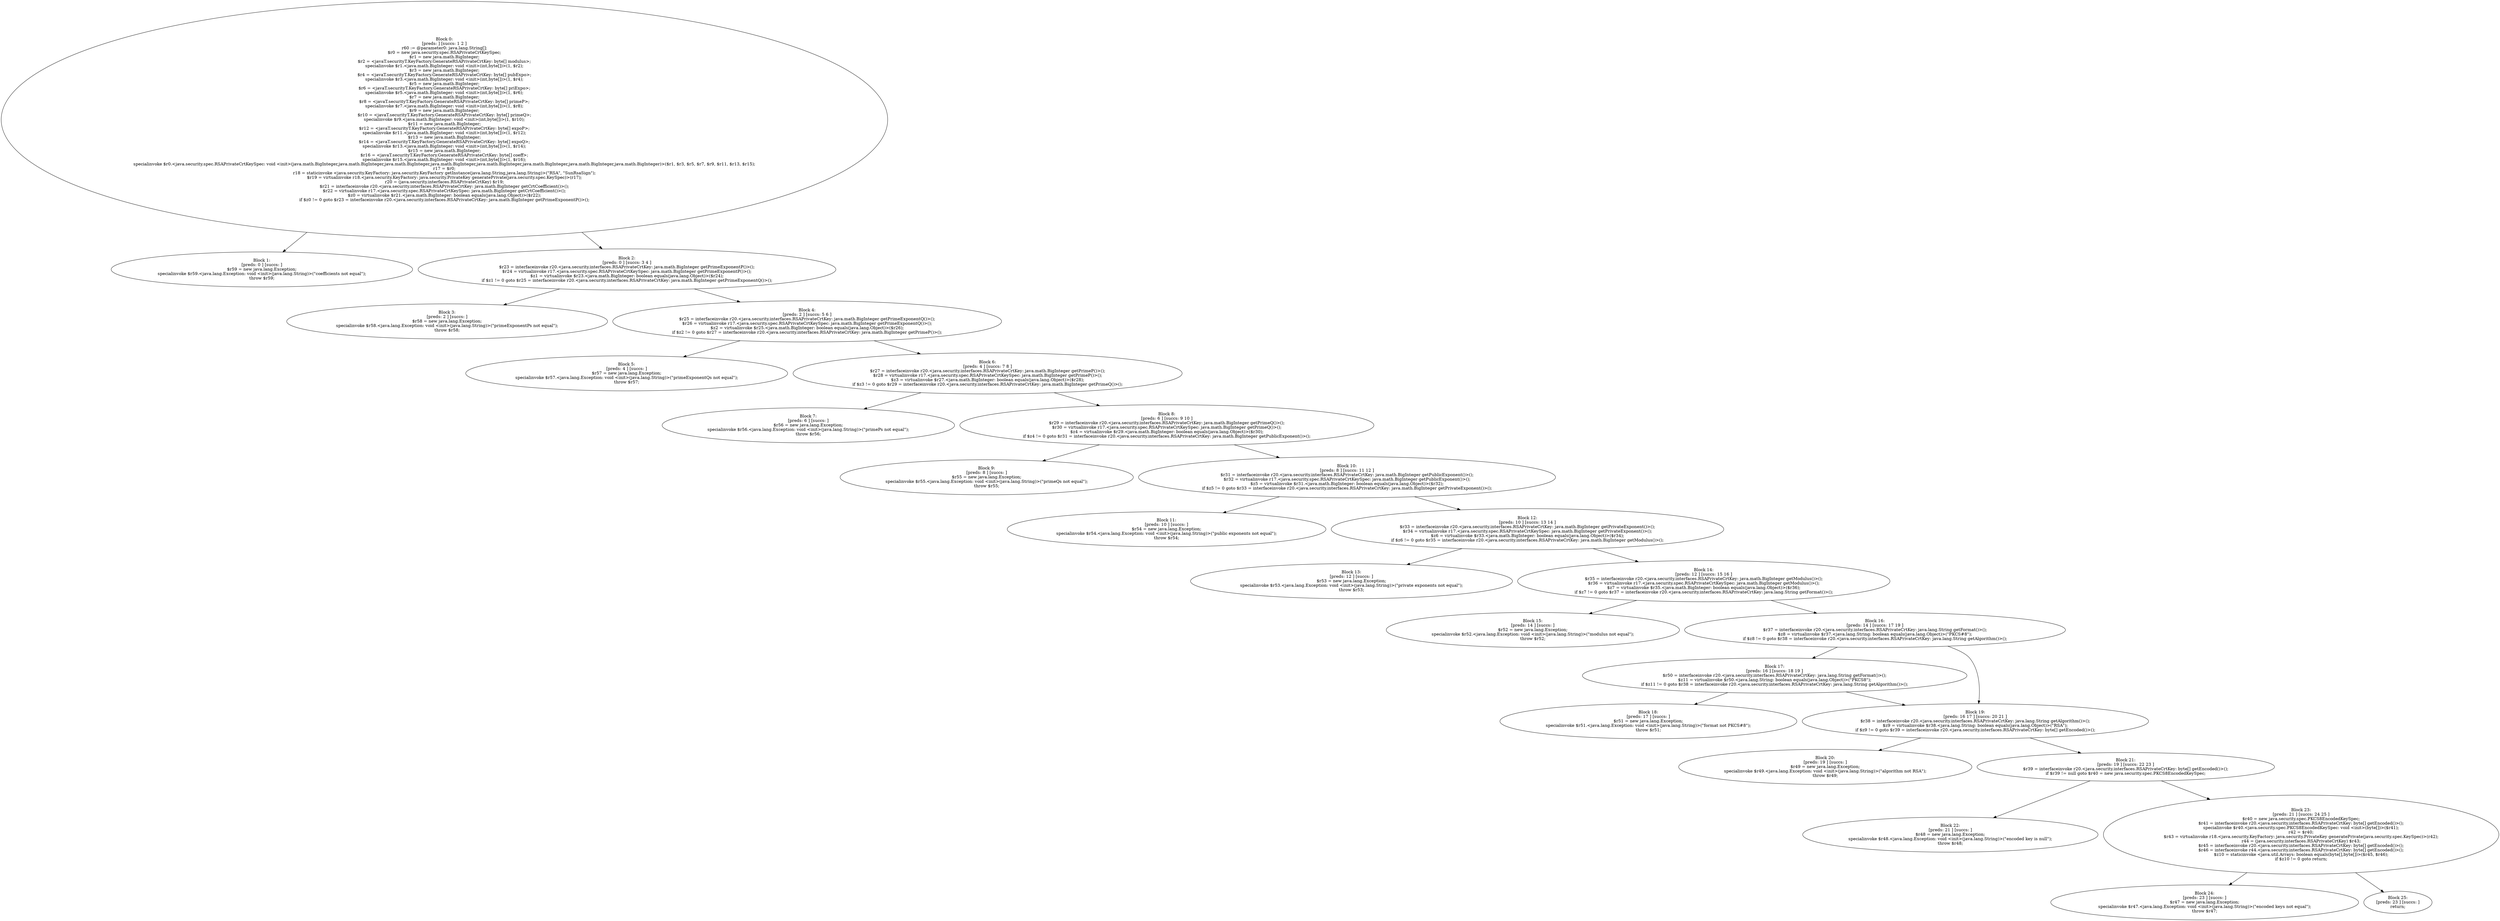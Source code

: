 digraph "unitGraph" {
    "Block 0:
[preds: ] [succs: 1 2 ]
r60 := @parameter0: java.lang.String[];
$r0 = new java.security.spec.RSAPrivateCrtKeySpec;
$r1 = new java.math.BigInteger;
$r2 = <javaT.securityT.KeyFactory.GenerateRSAPrivateCrtKey: byte[] modulus>;
specialinvoke $r1.<java.math.BigInteger: void <init>(int,byte[])>(1, $r2);
$r3 = new java.math.BigInteger;
$r4 = <javaT.securityT.KeyFactory.GenerateRSAPrivateCrtKey: byte[] pubExpo>;
specialinvoke $r3.<java.math.BigInteger: void <init>(int,byte[])>(1, $r4);
$r5 = new java.math.BigInteger;
$r6 = <javaT.securityT.KeyFactory.GenerateRSAPrivateCrtKey: byte[] priExpo>;
specialinvoke $r5.<java.math.BigInteger: void <init>(int,byte[])>(1, $r6);
$r7 = new java.math.BigInteger;
$r8 = <javaT.securityT.KeyFactory.GenerateRSAPrivateCrtKey: byte[] primeP>;
specialinvoke $r7.<java.math.BigInteger: void <init>(int,byte[])>(1, $r8);
$r9 = new java.math.BigInteger;
$r10 = <javaT.securityT.KeyFactory.GenerateRSAPrivateCrtKey: byte[] primeQ>;
specialinvoke $r9.<java.math.BigInteger: void <init>(int,byte[])>(1, $r10);
$r11 = new java.math.BigInteger;
$r12 = <javaT.securityT.KeyFactory.GenerateRSAPrivateCrtKey: byte[] expoP>;
specialinvoke $r11.<java.math.BigInteger: void <init>(int,byte[])>(1, $r12);
$r13 = new java.math.BigInteger;
$r14 = <javaT.securityT.KeyFactory.GenerateRSAPrivateCrtKey: byte[] expoQ>;
specialinvoke $r13.<java.math.BigInteger: void <init>(int,byte[])>(1, $r14);
$r15 = new java.math.BigInteger;
$r16 = <javaT.securityT.KeyFactory.GenerateRSAPrivateCrtKey: byte[] coeff>;
specialinvoke $r15.<java.math.BigInteger: void <init>(int,byte[])>(1, $r16);
specialinvoke $r0.<java.security.spec.RSAPrivateCrtKeySpec: void <init>(java.math.BigInteger,java.math.BigInteger,java.math.BigInteger,java.math.BigInteger,java.math.BigInteger,java.math.BigInteger,java.math.BigInteger,java.math.BigInteger)>($r1, $r3, $r5, $r7, $r9, $r11, $r13, $r15);
r17 = $r0;
r18 = staticinvoke <java.security.KeyFactory: java.security.KeyFactory getInstance(java.lang.String,java.lang.String)>(\"RSA\", \"SunRsaSign\");
$r19 = virtualinvoke r18.<java.security.KeyFactory: java.security.PrivateKey generatePrivate(java.security.spec.KeySpec)>(r17);
r20 = (java.security.interfaces.RSAPrivateCrtKey) $r19;
$r21 = interfaceinvoke r20.<java.security.interfaces.RSAPrivateCrtKey: java.math.BigInteger getCrtCoefficient()>();
$r22 = virtualinvoke r17.<java.security.spec.RSAPrivateCrtKeySpec: java.math.BigInteger getCrtCoefficient()>();
$z0 = virtualinvoke $r21.<java.math.BigInteger: boolean equals(java.lang.Object)>($r22);
if $z0 != 0 goto $r23 = interfaceinvoke r20.<java.security.interfaces.RSAPrivateCrtKey: java.math.BigInteger getPrimeExponentP()>();
"
    "Block 1:
[preds: 0 ] [succs: ]
$r59 = new java.lang.Exception;
specialinvoke $r59.<java.lang.Exception: void <init>(java.lang.String)>(\"coefficients not equal\");
throw $r59;
"
    "Block 2:
[preds: 0 ] [succs: 3 4 ]
$r23 = interfaceinvoke r20.<java.security.interfaces.RSAPrivateCrtKey: java.math.BigInteger getPrimeExponentP()>();
$r24 = virtualinvoke r17.<java.security.spec.RSAPrivateCrtKeySpec: java.math.BigInteger getPrimeExponentP()>();
$z1 = virtualinvoke $r23.<java.math.BigInteger: boolean equals(java.lang.Object)>($r24);
if $z1 != 0 goto $r25 = interfaceinvoke r20.<java.security.interfaces.RSAPrivateCrtKey: java.math.BigInteger getPrimeExponentQ()>();
"
    "Block 3:
[preds: 2 ] [succs: ]
$r58 = new java.lang.Exception;
specialinvoke $r58.<java.lang.Exception: void <init>(java.lang.String)>(\"primeExponentPs not equal\");
throw $r58;
"
    "Block 4:
[preds: 2 ] [succs: 5 6 ]
$r25 = interfaceinvoke r20.<java.security.interfaces.RSAPrivateCrtKey: java.math.BigInteger getPrimeExponentQ()>();
$r26 = virtualinvoke r17.<java.security.spec.RSAPrivateCrtKeySpec: java.math.BigInteger getPrimeExponentQ()>();
$z2 = virtualinvoke $r25.<java.math.BigInteger: boolean equals(java.lang.Object)>($r26);
if $z2 != 0 goto $r27 = interfaceinvoke r20.<java.security.interfaces.RSAPrivateCrtKey: java.math.BigInteger getPrimeP()>();
"
    "Block 5:
[preds: 4 ] [succs: ]
$r57 = new java.lang.Exception;
specialinvoke $r57.<java.lang.Exception: void <init>(java.lang.String)>(\"primeExponentQs not equal\");
throw $r57;
"
    "Block 6:
[preds: 4 ] [succs: 7 8 ]
$r27 = interfaceinvoke r20.<java.security.interfaces.RSAPrivateCrtKey: java.math.BigInteger getPrimeP()>();
$r28 = virtualinvoke r17.<java.security.spec.RSAPrivateCrtKeySpec: java.math.BigInteger getPrimeP()>();
$z3 = virtualinvoke $r27.<java.math.BigInteger: boolean equals(java.lang.Object)>($r28);
if $z3 != 0 goto $r29 = interfaceinvoke r20.<java.security.interfaces.RSAPrivateCrtKey: java.math.BigInteger getPrimeQ()>();
"
    "Block 7:
[preds: 6 ] [succs: ]
$r56 = new java.lang.Exception;
specialinvoke $r56.<java.lang.Exception: void <init>(java.lang.String)>(\"primePs not equal\");
throw $r56;
"
    "Block 8:
[preds: 6 ] [succs: 9 10 ]
$r29 = interfaceinvoke r20.<java.security.interfaces.RSAPrivateCrtKey: java.math.BigInteger getPrimeQ()>();
$r30 = virtualinvoke r17.<java.security.spec.RSAPrivateCrtKeySpec: java.math.BigInteger getPrimeQ()>();
$z4 = virtualinvoke $r29.<java.math.BigInteger: boolean equals(java.lang.Object)>($r30);
if $z4 != 0 goto $r31 = interfaceinvoke r20.<java.security.interfaces.RSAPrivateCrtKey: java.math.BigInteger getPublicExponent()>();
"
    "Block 9:
[preds: 8 ] [succs: ]
$r55 = new java.lang.Exception;
specialinvoke $r55.<java.lang.Exception: void <init>(java.lang.String)>(\"primeQs not equal\");
throw $r55;
"
    "Block 10:
[preds: 8 ] [succs: 11 12 ]
$r31 = interfaceinvoke r20.<java.security.interfaces.RSAPrivateCrtKey: java.math.BigInteger getPublicExponent()>();
$r32 = virtualinvoke r17.<java.security.spec.RSAPrivateCrtKeySpec: java.math.BigInteger getPublicExponent()>();
$z5 = virtualinvoke $r31.<java.math.BigInteger: boolean equals(java.lang.Object)>($r32);
if $z5 != 0 goto $r33 = interfaceinvoke r20.<java.security.interfaces.RSAPrivateCrtKey: java.math.BigInteger getPrivateExponent()>();
"
    "Block 11:
[preds: 10 ] [succs: ]
$r54 = new java.lang.Exception;
specialinvoke $r54.<java.lang.Exception: void <init>(java.lang.String)>(\"public exponents not equal\");
throw $r54;
"
    "Block 12:
[preds: 10 ] [succs: 13 14 ]
$r33 = interfaceinvoke r20.<java.security.interfaces.RSAPrivateCrtKey: java.math.BigInteger getPrivateExponent()>();
$r34 = virtualinvoke r17.<java.security.spec.RSAPrivateCrtKeySpec: java.math.BigInteger getPrivateExponent()>();
$z6 = virtualinvoke $r33.<java.math.BigInteger: boolean equals(java.lang.Object)>($r34);
if $z6 != 0 goto $r35 = interfaceinvoke r20.<java.security.interfaces.RSAPrivateCrtKey: java.math.BigInteger getModulus()>();
"
    "Block 13:
[preds: 12 ] [succs: ]
$r53 = new java.lang.Exception;
specialinvoke $r53.<java.lang.Exception: void <init>(java.lang.String)>(\"private exponents not equal\");
throw $r53;
"
    "Block 14:
[preds: 12 ] [succs: 15 16 ]
$r35 = interfaceinvoke r20.<java.security.interfaces.RSAPrivateCrtKey: java.math.BigInteger getModulus()>();
$r36 = virtualinvoke r17.<java.security.spec.RSAPrivateCrtKeySpec: java.math.BigInteger getModulus()>();
$z7 = virtualinvoke $r35.<java.math.BigInteger: boolean equals(java.lang.Object)>($r36);
if $z7 != 0 goto $r37 = interfaceinvoke r20.<java.security.interfaces.RSAPrivateCrtKey: java.lang.String getFormat()>();
"
    "Block 15:
[preds: 14 ] [succs: ]
$r52 = new java.lang.Exception;
specialinvoke $r52.<java.lang.Exception: void <init>(java.lang.String)>(\"modulus not equal\");
throw $r52;
"
    "Block 16:
[preds: 14 ] [succs: 17 19 ]
$r37 = interfaceinvoke r20.<java.security.interfaces.RSAPrivateCrtKey: java.lang.String getFormat()>();
$z8 = virtualinvoke $r37.<java.lang.String: boolean equals(java.lang.Object)>(\"PKCS#8\");
if $z8 != 0 goto $r38 = interfaceinvoke r20.<java.security.interfaces.RSAPrivateCrtKey: java.lang.String getAlgorithm()>();
"
    "Block 17:
[preds: 16 ] [succs: 18 19 ]
$r50 = interfaceinvoke r20.<java.security.interfaces.RSAPrivateCrtKey: java.lang.String getFormat()>();
$z11 = virtualinvoke $r50.<java.lang.String: boolean equals(java.lang.Object)>(\"PKCS8\");
if $z11 != 0 goto $r38 = interfaceinvoke r20.<java.security.interfaces.RSAPrivateCrtKey: java.lang.String getAlgorithm()>();
"
    "Block 18:
[preds: 17 ] [succs: ]
$r51 = new java.lang.Exception;
specialinvoke $r51.<java.lang.Exception: void <init>(java.lang.String)>(\"format not PKCS#8\");
throw $r51;
"
    "Block 19:
[preds: 16 17 ] [succs: 20 21 ]
$r38 = interfaceinvoke r20.<java.security.interfaces.RSAPrivateCrtKey: java.lang.String getAlgorithm()>();
$z9 = virtualinvoke $r38.<java.lang.String: boolean equals(java.lang.Object)>(\"RSA\");
if $z9 != 0 goto $r39 = interfaceinvoke r20.<java.security.interfaces.RSAPrivateCrtKey: byte[] getEncoded()>();
"
    "Block 20:
[preds: 19 ] [succs: ]
$r49 = new java.lang.Exception;
specialinvoke $r49.<java.lang.Exception: void <init>(java.lang.String)>(\"algorithm not RSA\");
throw $r49;
"
    "Block 21:
[preds: 19 ] [succs: 22 23 ]
$r39 = interfaceinvoke r20.<java.security.interfaces.RSAPrivateCrtKey: byte[] getEncoded()>();
if $r39 != null goto $r40 = new java.security.spec.PKCS8EncodedKeySpec;
"
    "Block 22:
[preds: 21 ] [succs: ]
$r48 = new java.lang.Exception;
specialinvoke $r48.<java.lang.Exception: void <init>(java.lang.String)>(\"encoded key is null\");
throw $r48;
"
    "Block 23:
[preds: 21 ] [succs: 24 25 ]
$r40 = new java.security.spec.PKCS8EncodedKeySpec;
$r41 = interfaceinvoke r20.<java.security.interfaces.RSAPrivateCrtKey: byte[] getEncoded()>();
specialinvoke $r40.<java.security.spec.PKCS8EncodedKeySpec: void <init>(byte[])>($r41);
r42 = $r40;
$r43 = virtualinvoke r18.<java.security.KeyFactory: java.security.PrivateKey generatePrivate(java.security.spec.KeySpec)>(r42);
r44 = (java.security.interfaces.RSAPrivateCrtKey) $r43;
$r45 = interfaceinvoke r20.<java.security.interfaces.RSAPrivateCrtKey: byte[] getEncoded()>();
$r46 = interfaceinvoke r44.<java.security.interfaces.RSAPrivateCrtKey: byte[] getEncoded()>();
$z10 = staticinvoke <java.util.Arrays: boolean equals(byte[],byte[])>($r45, $r46);
if $z10 != 0 goto return;
"
    "Block 24:
[preds: 23 ] [succs: ]
$r47 = new java.lang.Exception;
specialinvoke $r47.<java.lang.Exception: void <init>(java.lang.String)>(\"encoded keys not equal\");
throw $r47;
"
    "Block 25:
[preds: 23 ] [succs: ]
return;
"
    "Block 0:
[preds: ] [succs: 1 2 ]
r60 := @parameter0: java.lang.String[];
$r0 = new java.security.spec.RSAPrivateCrtKeySpec;
$r1 = new java.math.BigInteger;
$r2 = <javaT.securityT.KeyFactory.GenerateRSAPrivateCrtKey: byte[] modulus>;
specialinvoke $r1.<java.math.BigInteger: void <init>(int,byte[])>(1, $r2);
$r3 = new java.math.BigInteger;
$r4 = <javaT.securityT.KeyFactory.GenerateRSAPrivateCrtKey: byte[] pubExpo>;
specialinvoke $r3.<java.math.BigInteger: void <init>(int,byte[])>(1, $r4);
$r5 = new java.math.BigInteger;
$r6 = <javaT.securityT.KeyFactory.GenerateRSAPrivateCrtKey: byte[] priExpo>;
specialinvoke $r5.<java.math.BigInteger: void <init>(int,byte[])>(1, $r6);
$r7 = new java.math.BigInteger;
$r8 = <javaT.securityT.KeyFactory.GenerateRSAPrivateCrtKey: byte[] primeP>;
specialinvoke $r7.<java.math.BigInteger: void <init>(int,byte[])>(1, $r8);
$r9 = new java.math.BigInteger;
$r10 = <javaT.securityT.KeyFactory.GenerateRSAPrivateCrtKey: byte[] primeQ>;
specialinvoke $r9.<java.math.BigInteger: void <init>(int,byte[])>(1, $r10);
$r11 = new java.math.BigInteger;
$r12 = <javaT.securityT.KeyFactory.GenerateRSAPrivateCrtKey: byte[] expoP>;
specialinvoke $r11.<java.math.BigInteger: void <init>(int,byte[])>(1, $r12);
$r13 = new java.math.BigInteger;
$r14 = <javaT.securityT.KeyFactory.GenerateRSAPrivateCrtKey: byte[] expoQ>;
specialinvoke $r13.<java.math.BigInteger: void <init>(int,byte[])>(1, $r14);
$r15 = new java.math.BigInteger;
$r16 = <javaT.securityT.KeyFactory.GenerateRSAPrivateCrtKey: byte[] coeff>;
specialinvoke $r15.<java.math.BigInteger: void <init>(int,byte[])>(1, $r16);
specialinvoke $r0.<java.security.spec.RSAPrivateCrtKeySpec: void <init>(java.math.BigInteger,java.math.BigInteger,java.math.BigInteger,java.math.BigInteger,java.math.BigInteger,java.math.BigInteger,java.math.BigInteger,java.math.BigInteger)>($r1, $r3, $r5, $r7, $r9, $r11, $r13, $r15);
r17 = $r0;
r18 = staticinvoke <java.security.KeyFactory: java.security.KeyFactory getInstance(java.lang.String,java.lang.String)>(\"RSA\", \"SunRsaSign\");
$r19 = virtualinvoke r18.<java.security.KeyFactory: java.security.PrivateKey generatePrivate(java.security.spec.KeySpec)>(r17);
r20 = (java.security.interfaces.RSAPrivateCrtKey) $r19;
$r21 = interfaceinvoke r20.<java.security.interfaces.RSAPrivateCrtKey: java.math.BigInteger getCrtCoefficient()>();
$r22 = virtualinvoke r17.<java.security.spec.RSAPrivateCrtKeySpec: java.math.BigInteger getCrtCoefficient()>();
$z0 = virtualinvoke $r21.<java.math.BigInteger: boolean equals(java.lang.Object)>($r22);
if $z0 != 0 goto $r23 = interfaceinvoke r20.<java.security.interfaces.RSAPrivateCrtKey: java.math.BigInteger getPrimeExponentP()>();
"->"Block 1:
[preds: 0 ] [succs: ]
$r59 = new java.lang.Exception;
specialinvoke $r59.<java.lang.Exception: void <init>(java.lang.String)>(\"coefficients not equal\");
throw $r59;
";
    "Block 0:
[preds: ] [succs: 1 2 ]
r60 := @parameter0: java.lang.String[];
$r0 = new java.security.spec.RSAPrivateCrtKeySpec;
$r1 = new java.math.BigInteger;
$r2 = <javaT.securityT.KeyFactory.GenerateRSAPrivateCrtKey: byte[] modulus>;
specialinvoke $r1.<java.math.BigInteger: void <init>(int,byte[])>(1, $r2);
$r3 = new java.math.BigInteger;
$r4 = <javaT.securityT.KeyFactory.GenerateRSAPrivateCrtKey: byte[] pubExpo>;
specialinvoke $r3.<java.math.BigInteger: void <init>(int,byte[])>(1, $r4);
$r5 = new java.math.BigInteger;
$r6 = <javaT.securityT.KeyFactory.GenerateRSAPrivateCrtKey: byte[] priExpo>;
specialinvoke $r5.<java.math.BigInteger: void <init>(int,byte[])>(1, $r6);
$r7 = new java.math.BigInteger;
$r8 = <javaT.securityT.KeyFactory.GenerateRSAPrivateCrtKey: byte[] primeP>;
specialinvoke $r7.<java.math.BigInteger: void <init>(int,byte[])>(1, $r8);
$r9 = new java.math.BigInteger;
$r10 = <javaT.securityT.KeyFactory.GenerateRSAPrivateCrtKey: byte[] primeQ>;
specialinvoke $r9.<java.math.BigInteger: void <init>(int,byte[])>(1, $r10);
$r11 = new java.math.BigInteger;
$r12 = <javaT.securityT.KeyFactory.GenerateRSAPrivateCrtKey: byte[] expoP>;
specialinvoke $r11.<java.math.BigInteger: void <init>(int,byte[])>(1, $r12);
$r13 = new java.math.BigInteger;
$r14 = <javaT.securityT.KeyFactory.GenerateRSAPrivateCrtKey: byte[] expoQ>;
specialinvoke $r13.<java.math.BigInteger: void <init>(int,byte[])>(1, $r14);
$r15 = new java.math.BigInteger;
$r16 = <javaT.securityT.KeyFactory.GenerateRSAPrivateCrtKey: byte[] coeff>;
specialinvoke $r15.<java.math.BigInteger: void <init>(int,byte[])>(1, $r16);
specialinvoke $r0.<java.security.spec.RSAPrivateCrtKeySpec: void <init>(java.math.BigInteger,java.math.BigInteger,java.math.BigInteger,java.math.BigInteger,java.math.BigInteger,java.math.BigInteger,java.math.BigInteger,java.math.BigInteger)>($r1, $r3, $r5, $r7, $r9, $r11, $r13, $r15);
r17 = $r0;
r18 = staticinvoke <java.security.KeyFactory: java.security.KeyFactory getInstance(java.lang.String,java.lang.String)>(\"RSA\", \"SunRsaSign\");
$r19 = virtualinvoke r18.<java.security.KeyFactory: java.security.PrivateKey generatePrivate(java.security.spec.KeySpec)>(r17);
r20 = (java.security.interfaces.RSAPrivateCrtKey) $r19;
$r21 = interfaceinvoke r20.<java.security.interfaces.RSAPrivateCrtKey: java.math.BigInteger getCrtCoefficient()>();
$r22 = virtualinvoke r17.<java.security.spec.RSAPrivateCrtKeySpec: java.math.BigInteger getCrtCoefficient()>();
$z0 = virtualinvoke $r21.<java.math.BigInteger: boolean equals(java.lang.Object)>($r22);
if $z0 != 0 goto $r23 = interfaceinvoke r20.<java.security.interfaces.RSAPrivateCrtKey: java.math.BigInteger getPrimeExponentP()>();
"->"Block 2:
[preds: 0 ] [succs: 3 4 ]
$r23 = interfaceinvoke r20.<java.security.interfaces.RSAPrivateCrtKey: java.math.BigInteger getPrimeExponentP()>();
$r24 = virtualinvoke r17.<java.security.spec.RSAPrivateCrtKeySpec: java.math.BigInteger getPrimeExponentP()>();
$z1 = virtualinvoke $r23.<java.math.BigInteger: boolean equals(java.lang.Object)>($r24);
if $z1 != 0 goto $r25 = interfaceinvoke r20.<java.security.interfaces.RSAPrivateCrtKey: java.math.BigInteger getPrimeExponentQ()>();
";
    "Block 2:
[preds: 0 ] [succs: 3 4 ]
$r23 = interfaceinvoke r20.<java.security.interfaces.RSAPrivateCrtKey: java.math.BigInteger getPrimeExponentP()>();
$r24 = virtualinvoke r17.<java.security.spec.RSAPrivateCrtKeySpec: java.math.BigInteger getPrimeExponentP()>();
$z1 = virtualinvoke $r23.<java.math.BigInteger: boolean equals(java.lang.Object)>($r24);
if $z1 != 0 goto $r25 = interfaceinvoke r20.<java.security.interfaces.RSAPrivateCrtKey: java.math.BigInteger getPrimeExponentQ()>();
"->"Block 3:
[preds: 2 ] [succs: ]
$r58 = new java.lang.Exception;
specialinvoke $r58.<java.lang.Exception: void <init>(java.lang.String)>(\"primeExponentPs not equal\");
throw $r58;
";
    "Block 2:
[preds: 0 ] [succs: 3 4 ]
$r23 = interfaceinvoke r20.<java.security.interfaces.RSAPrivateCrtKey: java.math.BigInteger getPrimeExponentP()>();
$r24 = virtualinvoke r17.<java.security.spec.RSAPrivateCrtKeySpec: java.math.BigInteger getPrimeExponentP()>();
$z1 = virtualinvoke $r23.<java.math.BigInteger: boolean equals(java.lang.Object)>($r24);
if $z1 != 0 goto $r25 = interfaceinvoke r20.<java.security.interfaces.RSAPrivateCrtKey: java.math.BigInteger getPrimeExponentQ()>();
"->"Block 4:
[preds: 2 ] [succs: 5 6 ]
$r25 = interfaceinvoke r20.<java.security.interfaces.RSAPrivateCrtKey: java.math.BigInteger getPrimeExponentQ()>();
$r26 = virtualinvoke r17.<java.security.spec.RSAPrivateCrtKeySpec: java.math.BigInteger getPrimeExponentQ()>();
$z2 = virtualinvoke $r25.<java.math.BigInteger: boolean equals(java.lang.Object)>($r26);
if $z2 != 0 goto $r27 = interfaceinvoke r20.<java.security.interfaces.RSAPrivateCrtKey: java.math.BigInteger getPrimeP()>();
";
    "Block 4:
[preds: 2 ] [succs: 5 6 ]
$r25 = interfaceinvoke r20.<java.security.interfaces.RSAPrivateCrtKey: java.math.BigInteger getPrimeExponentQ()>();
$r26 = virtualinvoke r17.<java.security.spec.RSAPrivateCrtKeySpec: java.math.BigInteger getPrimeExponentQ()>();
$z2 = virtualinvoke $r25.<java.math.BigInteger: boolean equals(java.lang.Object)>($r26);
if $z2 != 0 goto $r27 = interfaceinvoke r20.<java.security.interfaces.RSAPrivateCrtKey: java.math.BigInteger getPrimeP()>();
"->"Block 5:
[preds: 4 ] [succs: ]
$r57 = new java.lang.Exception;
specialinvoke $r57.<java.lang.Exception: void <init>(java.lang.String)>(\"primeExponentQs not equal\");
throw $r57;
";
    "Block 4:
[preds: 2 ] [succs: 5 6 ]
$r25 = interfaceinvoke r20.<java.security.interfaces.RSAPrivateCrtKey: java.math.BigInteger getPrimeExponentQ()>();
$r26 = virtualinvoke r17.<java.security.spec.RSAPrivateCrtKeySpec: java.math.BigInteger getPrimeExponentQ()>();
$z2 = virtualinvoke $r25.<java.math.BigInteger: boolean equals(java.lang.Object)>($r26);
if $z2 != 0 goto $r27 = interfaceinvoke r20.<java.security.interfaces.RSAPrivateCrtKey: java.math.BigInteger getPrimeP()>();
"->"Block 6:
[preds: 4 ] [succs: 7 8 ]
$r27 = interfaceinvoke r20.<java.security.interfaces.RSAPrivateCrtKey: java.math.BigInteger getPrimeP()>();
$r28 = virtualinvoke r17.<java.security.spec.RSAPrivateCrtKeySpec: java.math.BigInteger getPrimeP()>();
$z3 = virtualinvoke $r27.<java.math.BigInteger: boolean equals(java.lang.Object)>($r28);
if $z3 != 0 goto $r29 = interfaceinvoke r20.<java.security.interfaces.RSAPrivateCrtKey: java.math.BigInteger getPrimeQ()>();
";
    "Block 6:
[preds: 4 ] [succs: 7 8 ]
$r27 = interfaceinvoke r20.<java.security.interfaces.RSAPrivateCrtKey: java.math.BigInteger getPrimeP()>();
$r28 = virtualinvoke r17.<java.security.spec.RSAPrivateCrtKeySpec: java.math.BigInteger getPrimeP()>();
$z3 = virtualinvoke $r27.<java.math.BigInteger: boolean equals(java.lang.Object)>($r28);
if $z3 != 0 goto $r29 = interfaceinvoke r20.<java.security.interfaces.RSAPrivateCrtKey: java.math.BigInteger getPrimeQ()>();
"->"Block 7:
[preds: 6 ] [succs: ]
$r56 = new java.lang.Exception;
specialinvoke $r56.<java.lang.Exception: void <init>(java.lang.String)>(\"primePs not equal\");
throw $r56;
";
    "Block 6:
[preds: 4 ] [succs: 7 8 ]
$r27 = interfaceinvoke r20.<java.security.interfaces.RSAPrivateCrtKey: java.math.BigInteger getPrimeP()>();
$r28 = virtualinvoke r17.<java.security.spec.RSAPrivateCrtKeySpec: java.math.BigInteger getPrimeP()>();
$z3 = virtualinvoke $r27.<java.math.BigInteger: boolean equals(java.lang.Object)>($r28);
if $z3 != 0 goto $r29 = interfaceinvoke r20.<java.security.interfaces.RSAPrivateCrtKey: java.math.BigInteger getPrimeQ()>();
"->"Block 8:
[preds: 6 ] [succs: 9 10 ]
$r29 = interfaceinvoke r20.<java.security.interfaces.RSAPrivateCrtKey: java.math.BigInteger getPrimeQ()>();
$r30 = virtualinvoke r17.<java.security.spec.RSAPrivateCrtKeySpec: java.math.BigInteger getPrimeQ()>();
$z4 = virtualinvoke $r29.<java.math.BigInteger: boolean equals(java.lang.Object)>($r30);
if $z4 != 0 goto $r31 = interfaceinvoke r20.<java.security.interfaces.RSAPrivateCrtKey: java.math.BigInteger getPublicExponent()>();
";
    "Block 8:
[preds: 6 ] [succs: 9 10 ]
$r29 = interfaceinvoke r20.<java.security.interfaces.RSAPrivateCrtKey: java.math.BigInteger getPrimeQ()>();
$r30 = virtualinvoke r17.<java.security.spec.RSAPrivateCrtKeySpec: java.math.BigInteger getPrimeQ()>();
$z4 = virtualinvoke $r29.<java.math.BigInteger: boolean equals(java.lang.Object)>($r30);
if $z4 != 0 goto $r31 = interfaceinvoke r20.<java.security.interfaces.RSAPrivateCrtKey: java.math.BigInteger getPublicExponent()>();
"->"Block 9:
[preds: 8 ] [succs: ]
$r55 = new java.lang.Exception;
specialinvoke $r55.<java.lang.Exception: void <init>(java.lang.String)>(\"primeQs not equal\");
throw $r55;
";
    "Block 8:
[preds: 6 ] [succs: 9 10 ]
$r29 = interfaceinvoke r20.<java.security.interfaces.RSAPrivateCrtKey: java.math.BigInteger getPrimeQ()>();
$r30 = virtualinvoke r17.<java.security.spec.RSAPrivateCrtKeySpec: java.math.BigInteger getPrimeQ()>();
$z4 = virtualinvoke $r29.<java.math.BigInteger: boolean equals(java.lang.Object)>($r30);
if $z4 != 0 goto $r31 = interfaceinvoke r20.<java.security.interfaces.RSAPrivateCrtKey: java.math.BigInteger getPublicExponent()>();
"->"Block 10:
[preds: 8 ] [succs: 11 12 ]
$r31 = interfaceinvoke r20.<java.security.interfaces.RSAPrivateCrtKey: java.math.BigInteger getPublicExponent()>();
$r32 = virtualinvoke r17.<java.security.spec.RSAPrivateCrtKeySpec: java.math.BigInteger getPublicExponent()>();
$z5 = virtualinvoke $r31.<java.math.BigInteger: boolean equals(java.lang.Object)>($r32);
if $z5 != 0 goto $r33 = interfaceinvoke r20.<java.security.interfaces.RSAPrivateCrtKey: java.math.BigInteger getPrivateExponent()>();
";
    "Block 10:
[preds: 8 ] [succs: 11 12 ]
$r31 = interfaceinvoke r20.<java.security.interfaces.RSAPrivateCrtKey: java.math.BigInteger getPublicExponent()>();
$r32 = virtualinvoke r17.<java.security.spec.RSAPrivateCrtKeySpec: java.math.BigInteger getPublicExponent()>();
$z5 = virtualinvoke $r31.<java.math.BigInteger: boolean equals(java.lang.Object)>($r32);
if $z5 != 0 goto $r33 = interfaceinvoke r20.<java.security.interfaces.RSAPrivateCrtKey: java.math.BigInteger getPrivateExponent()>();
"->"Block 11:
[preds: 10 ] [succs: ]
$r54 = new java.lang.Exception;
specialinvoke $r54.<java.lang.Exception: void <init>(java.lang.String)>(\"public exponents not equal\");
throw $r54;
";
    "Block 10:
[preds: 8 ] [succs: 11 12 ]
$r31 = interfaceinvoke r20.<java.security.interfaces.RSAPrivateCrtKey: java.math.BigInteger getPublicExponent()>();
$r32 = virtualinvoke r17.<java.security.spec.RSAPrivateCrtKeySpec: java.math.BigInteger getPublicExponent()>();
$z5 = virtualinvoke $r31.<java.math.BigInteger: boolean equals(java.lang.Object)>($r32);
if $z5 != 0 goto $r33 = interfaceinvoke r20.<java.security.interfaces.RSAPrivateCrtKey: java.math.BigInteger getPrivateExponent()>();
"->"Block 12:
[preds: 10 ] [succs: 13 14 ]
$r33 = interfaceinvoke r20.<java.security.interfaces.RSAPrivateCrtKey: java.math.BigInteger getPrivateExponent()>();
$r34 = virtualinvoke r17.<java.security.spec.RSAPrivateCrtKeySpec: java.math.BigInteger getPrivateExponent()>();
$z6 = virtualinvoke $r33.<java.math.BigInteger: boolean equals(java.lang.Object)>($r34);
if $z6 != 0 goto $r35 = interfaceinvoke r20.<java.security.interfaces.RSAPrivateCrtKey: java.math.BigInteger getModulus()>();
";
    "Block 12:
[preds: 10 ] [succs: 13 14 ]
$r33 = interfaceinvoke r20.<java.security.interfaces.RSAPrivateCrtKey: java.math.BigInteger getPrivateExponent()>();
$r34 = virtualinvoke r17.<java.security.spec.RSAPrivateCrtKeySpec: java.math.BigInteger getPrivateExponent()>();
$z6 = virtualinvoke $r33.<java.math.BigInteger: boolean equals(java.lang.Object)>($r34);
if $z6 != 0 goto $r35 = interfaceinvoke r20.<java.security.interfaces.RSAPrivateCrtKey: java.math.BigInteger getModulus()>();
"->"Block 13:
[preds: 12 ] [succs: ]
$r53 = new java.lang.Exception;
specialinvoke $r53.<java.lang.Exception: void <init>(java.lang.String)>(\"private exponents not equal\");
throw $r53;
";
    "Block 12:
[preds: 10 ] [succs: 13 14 ]
$r33 = interfaceinvoke r20.<java.security.interfaces.RSAPrivateCrtKey: java.math.BigInteger getPrivateExponent()>();
$r34 = virtualinvoke r17.<java.security.spec.RSAPrivateCrtKeySpec: java.math.BigInteger getPrivateExponent()>();
$z6 = virtualinvoke $r33.<java.math.BigInteger: boolean equals(java.lang.Object)>($r34);
if $z6 != 0 goto $r35 = interfaceinvoke r20.<java.security.interfaces.RSAPrivateCrtKey: java.math.BigInteger getModulus()>();
"->"Block 14:
[preds: 12 ] [succs: 15 16 ]
$r35 = interfaceinvoke r20.<java.security.interfaces.RSAPrivateCrtKey: java.math.BigInteger getModulus()>();
$r36 = virtualinvoke r17.<java.security.spec.RSAPrivateCrtKeySpec: java.math.BigInteger getModulus()>();
$z7 = virtualinvoke $r35.<java.math.BigInteger: boolean equals(java.lang.Object)>($r36);
if $z7 != 0 goto $r37 = interfaceinvoke r20.<java.security.interfaces.RSAPrivateCrtKey: java.lang.String getFormat()>();
";
    "Block 14:
[preds: 12 ] [succs: 15 16 ]
$r35 = interfaceinvoke r20.<java.security.interfaces.RSAPrivateCrtKey: java.math.BigInteger getModulus()>();
$r36 = virtualinvoke r17.<java.security.spec.RSAPrivateCrtKeySpec: java.math.BigInteger getModulus()>();
$z7 = virtualinvoke $r35.<java.math.BigInteger: boolean equals(java.lang.Object)>($r36);
if $z7 != 0 goto $r37 = interfaceinvoke r20.<java.security.interfaces.RSAPrivateCrtKey: java.lang.String getFormat()>();
"->"Block 15:
[preds: 14 ] [succs: ]
$r52 = new java.lang.Exception;
specialinvoke $r52.<java.lang.Exception: void <init>(java.lang.String)>(\"modulus not equal\");
throw $r52;
";
    "Block 14:
[preds: 12 ] [succs: 15 16 ]
$r35 = interfaceinvoke r20.<java.security.interfaces.RSAPrivateCrtKey: java.math.BigInteger getModulus()>();
$r36 = virtualinvoke r17.<java.security.spec.RSAPrivateCrtKeySpec: java.math.BigInteger getModulus()>();
$z7 = virtualinvoke $r35.<java.math.BigInteger: boolean equals(java.lang.Object)>($r36);
if $z7 != 0 goto $r37 = interfaceinvoke r20.<java.security.interfaces.RSAPrivateCrtKey: java.lang.String getFormat()>();
"->"Block 16:
[preds: 14 ] [succs: 17 19 ]
$r37 = interfaceinvoke r20.<java.security.interfaces.RSAPrivateCrtKey: java.lang.String getFormat()>();
$z8 = virtualinvoke $r37.<java.lang.String: boolean equals(java.lang.Object)>(\"PKCS#8\");
if $z8 != 0 goto $r38 = interfaceinvoke r20.<java.security.interfaces.RSAPrivateCrtKey: java.lang.String getAlgorithm()>();
";
    "Block 16:
[preds: 14 ] [succs: 17 19 ]
$r37 = interfaceinvoke r20.<java.security.interfaces.RSAPrivateCrtKey: java.lang.String getFormat()>();
$z8 = virtualinvoke $r37.<java.lang.String: boolean equals(java.lang.Object)>(\"PKCS#8\");
if $z8 != 0 goto $r38 = interfaceinvoke r20.<java.security.interfaces.RSAPrivateCrtKey: java.lang.String getAlgorithm()>();
"->"Block 17:
[preds: 16 ] [succs: 18 19 ]
$r50 = interfaceinvoke r20.<java.security.interfaces.RSAPrivateCrtKey: java.lang.String getFormat()>();
$z11 = virtualinvoke $r50.<java.lang.String: boolean equals(java.lang.Object)>(\"PKCS8\");
if $z11 != 0 goto $r38 = interfaceinvoke r20.<java.security.interfaces.RSAPrivateCrtKey: java.lang.String getAlgorithm()>();
";
    "Block 16:
[preds: 14 ] [succs: 17 19 ]
$r37 = interfaceinvoke r20.<java.security.interfaces.RSAPrivateCrtKey: java.lang.String getFormat()>();
$z8 = virtualinvoke $r37.<java.lang.String: boolean equals(java.lang.Object)>(\"PKCS#8\");
if $z8 != 0 goto $r38 = interfaceinvoke r20.<java.security.interfaces.RSAPrivateCrtKey: java.lang.String getAlgorithm()>();
"->"Block 19:
[preds: 16 17 ] [succs: 20 21 ]
$r38 = interfaceinvoke r20.<java.security.interfaces.RSAPrivateCrtKey: java.lang.String getAlgorithm()>();
$z9 = virtualinvoke $r38.<java.lang.String: boolean equals(java.lang.Object)>(\"RSA\");
if $z9 != 0 goto $r39 = interfaceinvoke r20.<java.security.interfaces.RSAPrivateCrtKey: byte[] getEncoded()>();
";
    "Block 17:
[preds: 16 ] [succs: 18 19 ]
$r50 = interfaceinvoke r20.<java.security.interfaces.RSAPrivateCrtKey: java.lang.String getFormat()>();
$z11 = virtualinvoke $r50.<java.lang.String: boolean equals(java.lang.Object)>(\"PKCS8\");
if $z11 != 0 goto $r38 = interfaceinvoke r20.<java.security.interfaces.RSAPrivateCrtKey: java.lang.String getAlgorithm()>();
"->"Block 18:
[preds: 17 ] [succs: ]
$r51 = new java.lang.Exception;
specialinvoke $r51.<java.lang.Exception: void <init>(java.lang.String)>(\"format not PKCS#8\");
throw $r51;
";
    "Block 17:
[preds: 16 ] [succs: 18 19 ]
$r50 = interfaceinvoke r20.<java.security.interfaces.RSAPrivateCrtKey: java.lang.String getFormat()>();
$z11 = virtualinvoke $r50.<java.lang.String: boolean equals(java.lang.Object)>(\"PKCS8\");
if $z11 != 0 goto $r38 = interfaceinvoke r20.<java.security.interfaces.RSAPrivateCrtKey: java.lang.String getAlgorithm()>();
"->"Block 19:
[preds: 16 17 ] [succs: 20 21 ]
$r38 = interfaceinvoke r20.<java.security.interfaces.RSAPrivateCrtKey: java.lang.String getAlgorithm()>();
$z9 = virtualinvoke $r38.<java.lang.String: boolean equals(java.lang.Object)>(\"RSA\");
if $z9 != 0 goto $r39 = interfaceinvoke r20.<java.security.interfaces.RSAPrivateCrtKey: byte[] getEncoded()>();
";
    "Block 19:
[preds: 16 17 ] [succs: 20 21 ]
$r38 = interfaceinvoke r20.<java.security.interfaces.RSAPrivateCrtKey: java.lang.String getAlgorithm()>();
$z9 = virtualinvoke $r38.<java.lang.String: boolean equals(java.lang.Object)>(\"RSA\");
if $z9 != 0 goto $r39 = interfaceinvoke r20.<java.security.interfaces.RSAPrivateCrtKey: byte[] getEncoded()>();
"->"Block 20:
[preds: 19 ] [succs: ]
$r49 = new java.lang.Exception;
specialinvoke $r49.<java.lang.Exception: void <init>(java.lang.String)>(\"algorithm not RSA\");
throw $r49;
";
    "Block 19:
[preds: 16 17 ] [succs: 20 21 ]
$r38 = interfaceinvoke r20.<java.security.interfaces.RSAPrivateCrtKey: java.lang.String getAlgorithm()>();
$z9 = virtualinvoke $r38.<java.lang.String: boolean equals(java.lang.Object)>(\"RSA\");
if $z9 != 0 goto $r39 = interfaceinvoke r20.<java.security.interfaces.RSAPrivateCrtKey: byte[] getEncoded()>();
"->"Block 21:
[preds: 19 ] [succs: 22 23 ]
$r39 = interfaceinvoke r20.<java.security.interfaces.RSAPrivateCrtKey: byte[] getEncoded()>();
if $r39 != null goto $r40 = new java.security.spec.PKCS8EncodedKeySpec;
";
    "Block 21:
[preds: 19 ] [succs: 22 23 ]
$r39 = interfaceinvoke r20.<java.security.interfaces.RSAPrivateCrtKey: byte[] getEncoded()>();
if $r39 != null goto $r40 = new java.security.spec.PKCS8EncodedKeySpec;
"->"Block 22:
[preds: 21 ] [succs: ]
$r48 = new java.lang.Exception;
specialinvoke $r48.<java.lang.Exception: void <init>(java.lang.String)>(\"encoded key is null\");
throw $r48;
";
    "Block 21:
[preds: 19 ] [succs: 22 23 ]
$r39 = interfaceinvoke r20.<java.security.interfaces.RSAPrivateCrtKey: byte[] getEncoded()>();
if $r39 != null goto $r40 = new java.security.spec.PKCS8EncodedKeySpec;
"->"Block 23:
[preds: 21 ] [succs: 24 25 ]
$r40 = new java.security.spec.PKCS8EncodedKeySpec;
$r41 = interfaceinvoke r20.<java.security.interfaces.RSAPrivateCrtKey: byte[] getEncoded()>();
specialinvoke $r40.<java.security.spec.PKCS8EncodedKeySpec: void <init>(byte[])>($r41);
r42 = $r40;
$r43 = virtualinvoke r18.<java.security.KeyFactory: java.security.PrivateKey generatePrivate(java.security.spec.KeySpec)>(r42);
r44 = (java.security.interfaces.RSAPrivateCrtKey) $r43;
$r45 = interfaceinvoke r20.<java.security.interfaces.RSAPrivateCrtKey: byte[] getEncoded()>();
$r46 = interfaceinvoke r44.<java.security.interfaces.RSAPrivateCrtKey: byte[] getEncoded()>();
$z10 = staticinvoke <java.util.Arrays: boolean equals(byte[],byte[])>($r45, $r46);
if $z10 != 0 goto return;
";
    "Block 23:
[preds: 21 ] [succs: 24 25 ]
$r40 = new java.security.spec.PKCS8EncodedKeySpec;
$r41 = interfaceinvoke r20.<java.security.interfaces.RSAPrivateCrtKey: byte[] getEncoded()>();
specialinvoke $r40.<java.security.spec.PKCS8EncodedKeySpec: void <init>(byte[])>($r41);
r42 = $r40;
$r43 = virtualinvoke r18.<java.security.KeyFactory: java.security.PrivateKey generatePrivate(java.security.spec.KeySpec)>(r42);
r44 = (java.security.interfaces.RSAPrivateCrtKey) $r43;
$r45 = interfaceinvoke r20.<java.security.interfaces.RSAPrivateCrtKey: byte[] getEncoded()>();
$r46 = interfaceinvoke r44.<java.security.interfaces.RSAPrivateCrtKey: byte[] getEncoded()>();
$z10 = staticinvoke <java.util.Arrays: boolean equals(byte[],byte[])>($r45, $r46);
if $z10 != 0 goto return;
"->"Block 24:
[preds: 23 ] [succs: ]
$r47 = new java.lang.Exception;
specialinvoke $r47.<java.lang.Exception: void <init>(java.lang.String)>(\"encoded keys not equal\");
throw $r47;
";
    "Block 23:
[preds: 21 ] [succs: 24 25 ]
$r40 = new java.security.spec.PKCS8EncodedKeySpec;
$r41 = interfaceinvoke r20.<java.security.interfaces.RSAPrivateCrtKey: byte[] getEncoded()>();
specialinvoke $r40.<java.security.spec.PKCS8EncodedKeySpec: void <init>(byte[])>($r41);
r42 = $r40;
$r43 = virtualinvoke r18.<java.security.KeyFactory: java.security.PrivateKey generatePrivate(java.security.spec.KeySpec)>(r42);
r44 = (java.security.interfaces.RSAPrivateCrtKey) $r43;
$r45 = interfaceinvoke r20.<java.security.interfaces.RSAPrivateCrtKey: byte[] getEncoded()>();
$r46 = interfaceinvoke r44.<java.security.interfaces.RSAPrivateCrtKey: byte[] getEncoded()>();
$z10 = staticinvoke <java.util.Arrays: boolean equals(byte[],byte[])>($r45, $r46);
if $z10 != 0 goto return;
"->"Block 25:
[preds: 23 ] [succs: ]
return;
";
}
